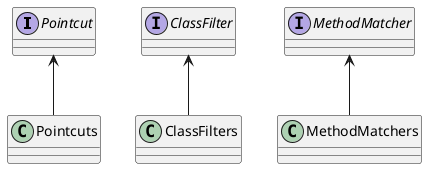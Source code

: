 @startuml

interface Pointcut
interface ClassFilter
interface MethodMatcher

Pointcut <-- Pointcuts
ClassFilter <-- ClassFilters
MethodMatcher <-- MethodMatchers

@enduml